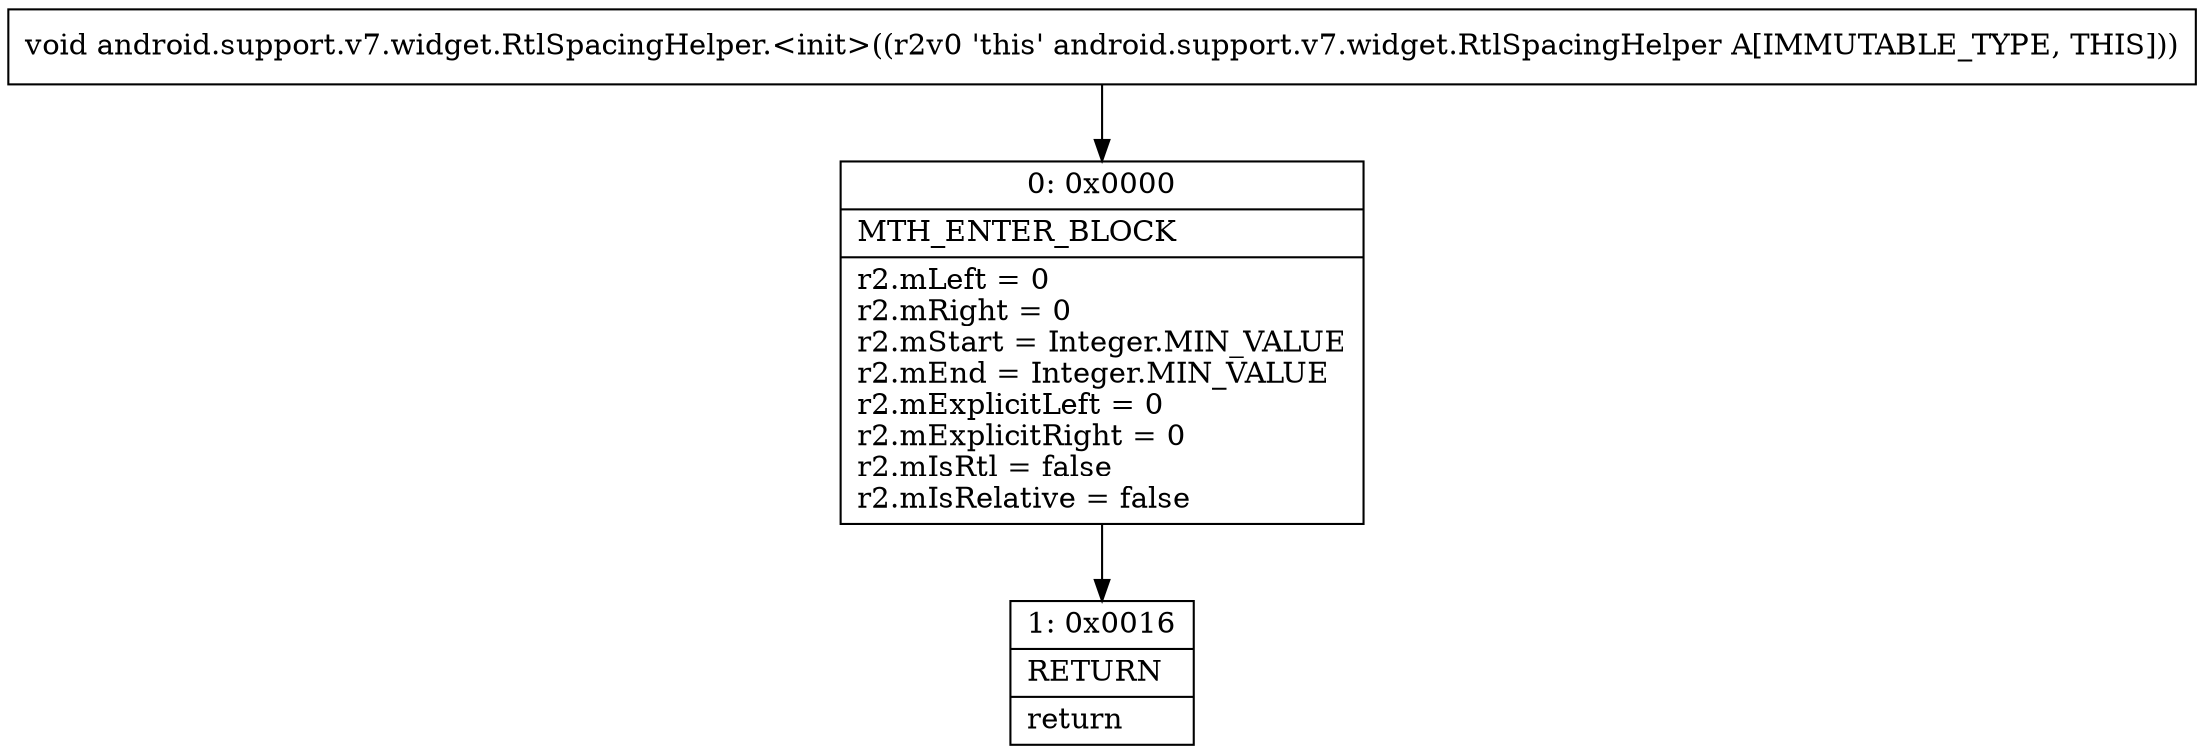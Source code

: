 digraph "CFG forandroid.support.v7.widget.RtlSpacingHelper.\<init\>()V" {
Node_0 [shape=record,label="{0\:\ 0x0000|MTH_ENTER_BLOCK\l|r2.mLeft = 0\lr2.mRight = 0\lr2.mStart = Integer.MIN_VALUE\lr2.mEnd = Integer.MIN_VALUE\lr2.mExplicitLeft = 0\lr2.mExplicitRight = 0\lr2.mIsRtl = false\lr2.mIsRelative = false\l}"];
Node_1 [shape=record,label="{1\:\ 0x0016|RETURN\l|return\l}"];
MethodNode[shape=record,label="{void android.support.v7.widget.RtlSpacingHelper.\<init\>((r2v0 'this' android.support.v7.widget.RtlSpacingHelper A[IMMUTABLE_TYPE, THIS])) }"];
MethodNode -> Node_0;
Node_0 -> Node_1;
}

